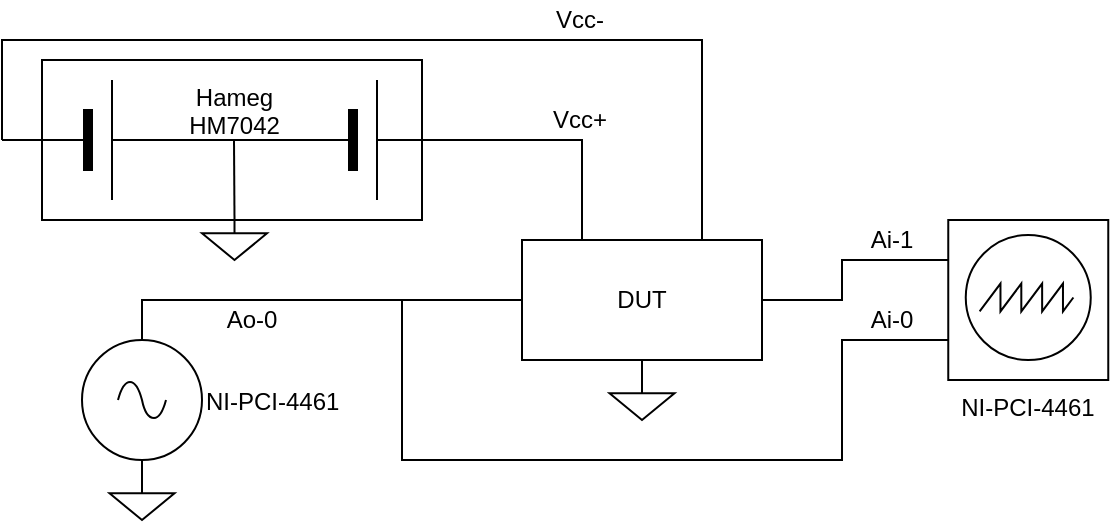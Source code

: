 <mxfile version="24.3.1" type="github">
  <diagram name="Page-1" id="KZieKQOtCeVFzyx--3y6">
    <mxGraphModel dx="665" dy="348" grid="1" gridSize="10" guides="1" tooltips="1" connect="1" arrows="1" fold="1" page="1" pageScale="1" pageWidth="827" pageHeight="1169" math="0" shadow="0">
      <root>
        <mxCell id="0" />
        <mxCell id="1" parent="0" />
        <mxCell id="Rg8gDlRszaAYyDRAn9SX-2" value="NI-PCI-4461" style="pointerEvents=1;verticalLabelPosition=middle;shadow=0;dashed=0;align=left;verticalAlign=middle;shape=mxgraph.electrical.signal_sources.source;aspect=fixed;points=[[0.5,0,0],[1,0.5,0],[0.5,1,0],[0,0.5,0]];elSignalType=ac;labelPosition=right;" vertex="1" parent="1">
          <mxGeometry x="180" y="300" width="60" height="60" as="geometry" />
        </mxCell>
        <mxCell id="Rg8gDlRszaAYyDRAn9SX-5" value="" style="pointerEvents=1;verticalLabelPosition=bottom;shadow=0;dashed=0;align=center;verticalAlign=top;shape=mxgraph.electrical.signal_sources.signal_ground;" vertex="1" parent="1">
          <mxGeometry x="193.75" y="370" width="32.5" height="20" as="geometry" />
        </mxCell>
        <mxCell id="Rg8gDlRszaAYyDRAn9SX-8" value="DUT" style="rounded=0;whiteSpace=wrap;" vertex="1" parent="1">
          <mxGeometry x="400" y="250" width="120" height="60" as="geometry" />
        </mxCell>
        <mxCell id="Rg8gDlRszaAYyDRAn9SX-9" value="" style="endArrow=none;rounded=0;exitX=0.5;exitY=0;exitDx=0;exitDy=0;exitPerimeter=0;entryX=0.5;entryY=1;entryDx=0;entryDy=0;entryPerimeter=0;" edge="1" parent="1" source="Rg8gDlRszaAYyDRAn9SX-5" target="Rg8gDlRszaAYyDRAn9SX-2">
          <mxGeometry width="50" height="50" relative="1" as="geometry">
            <mxPoint x="370" y="420" as="sourcePoint" />
            <mxPoint x="420" y="370" as="targetPoint" />
          </mxGeometry>
        </mxCell>
        <mxCell id="Rg8gDlRszaAYyDRAn9SX-15" value="" style="pointerEvents=1;verticalLabelPosition=bottom;shadow=0;dashed=0;align=center;verticalAlign=top;shape=mxgraph.electrical.signal_sources.signal_ground;" vertex="1" parent="1">
          <mxGeometry x="443.75" y="320" width="32.5" height="20" as="geometry" />
        </mxCell>
        <mxCell id="Rg8gDlRszaAYyDRAn9SX-18" value="" style="endArrow=none;rounded=0;exitX=0.5;exitY=0;exitDx=0;exitDy=0;exitPerimeter=0;entryX=0.5;entryY=1;entryDx=0;entryDy=0;" edge="1" parent="1" source="Rg8gDlRszaAYyDRAn9SX-15" target="Rg8gDlRszaAYyDRAn9SX-8">
          <mxGeometry width="50" height="50" relative="1" as="geometry">
            <mxPoint x="560" y="400" as="sourcePoint" />
            <mxPoint x="610" y="350" as="targetPoint" />
          </mxGeometry>
        </mxCell>
        <mxCell id="Rg8gDlRszaAYyDRAn9SX-19" value="" style="endArrow=none;rounded=0;exitX=0.5;exitY=0;exitDx=0;exitDy=0;exitPerimeter=0;entryX=0;entryY=0.5;entryDx=0;entryDy=0;" edge="1" parent="1" source="Rg8gDlRszaAYyDRAn9SX-2" target="Rg8gDlRszaAYyDRAn9SX-8">
          <mxGeometry width="50" height="50" relative="1" as="geometry">
            <mxPoint x="630" y="400" as="sourcePoint" />
            <mxPoint x="680" y="350" as="targetPoint" />
            <Array as="points">
              <mxPoint x="210" y="280" />
            </Array>
          </mxGeometry>
        </mxCell>
        <mxCell id="Rg8gDlRszaAYyDRAn9SX-25" value="" style="verticalLabelPosition=middle;shadow=0;dashed=0;align=left;fillColor=strokeColor;verticalAlign=middle;strokeWidth=1;shape=mxgraph.electrical.miscellaneous.monocell_battery;rotation=0;labelPosition=right;textDirection=ltr;" vertex="1" parent="1">
          <mxGeometry x="272.5" y="170" width="100" height="60" as="geometry" />
        </mxCell>
        <mxCell id="Rg8gDlRszaAYyDRAn9SX-28" value="Hameg&#xa;HM7042" style="text;align=center;verticalAlign=middle;rounded=0;" vertex="1" parent="1">
          <mxGeometry x="226.25" y="170" width="60" height="30" as="geometry" />
        </mxCell>
        <mxCell id="Rg8gDlRszaAYyDRAn9SX-29" value="" style="verticalLabelPosition=middle;shadow=0;dashed=0;align=left;fillColor=strokeColor;verticalAlign=middle;strokeWidth=1;shape=mxgraph.electrical.miscellaneous.monocell_battery;rotation=0;labelPosition=right;textDirection=ltr;" vertex="1" parent="1">
          <mxGeometry x="140" y="170" width="100" height="60" as="geometry" />
        </mxCell>
        <mxCell id="Rg8gDlRszaAYyDRAn9SX-30" value="" style="endArrow=none;html=1;rounded=0;entryX=0;entryY=0.5;entryDx=0;entryDy=0;entryPerimeter=0;exitX=1;exitY=0.5;exitDx=0;exitDy=0;exitPerimeter=0;" edge="1" parent="1" source="Rg8gDlRszaAYyDRAn9SX-29" target="Rg8gDlRszaAYyDRAn9SX-25">
          <mxGeometry width="50" height="50" relative="1" as="geometry">
            <mxPoint x="210" y="260" as="sourcePoint" />
            <mxPoint x="260" y="210" as="targetPoint" />
          </mxGeometry>
        </mxCell>
        <mxCell id="Rg8gDlRszaAYyDRAn9SX-31" value="" style="pointerEvents=1;verticalLabelPosition=bottom;shadow=0;dashed=0;align=center;verticalAlign=top;shape=mxgraph.electrical.signal_sources.signal_ground;" vertex="1" parent="1">
          <mxGeometry x="240" y="240" width="32.5" height="20" as="geometry" />
        </mxCell>
        <mxCell id="Rg8gDlRszaAYyDRAn9SX-34" value="" style="endArrow=none;html=1;rounded=0;entryX=0.5;entryY=0;entryDx=0;entryDy=0;entryPerimeter=0;" edge="1" parent="1" target="Rg8gDlRszaAYyDRAn9SX-31">
          <mxGeometry width="50" height="50" relative="1" as="geometry">
            <mxPoint x="256" y="200" as="sourcePoint" />
            <mxPoint x="320" y="220" as="targetPoint" />
          </mxGeometry>
        </mxCell>
        <mxCell id="Rg8gDlRszaAYyDRAn9SX-36" value="" style="endArrow=none;html=1;rounded=0;exitX=1;exitY=0.5;exitDx=0;exitDy=0;exitPerimeter=0;entryX=0.25;entryY=0;entryDx=0;entryDy=0;" edge="1" parent="1" source="Rg8gDlRszaAYyDRAn9SX-25" target="Rg8gDlRszaAYyDRAn9SX-8">
          <mxGeometry width="50" height="50" relative="1" as="geometry">
            <mxPoint x="270" y="280" as="sourcePoint" />
            <mxPoint x="500" y="200" as="targetPoint" />
            <Array as="points">
              <mxPoint x="430" y="200" />
            </Array>
          </mxGeometry>
        </mxCell>
        <mxCell id="Rg8gDlRszaAYyDRAn9SX-37" value="" style="endArrow=none;html=1;rounded=0;entryX=0;entryY=0.5;entryDx=0;entryDy=0;entryPerimeter=0;exitX=0.75;exitY=0;exitDx=0;exitDy=0;" edge="1" parent="1" source="Rg8gDlRszaAYyDRAn9SX-8" target="Rg8gDlRszaAYyDRAn9SX-29">
          <mxGeometry width="50" height="50" relative="1" as="geometry">
            <mxPoint x="270" y="280" as="sourcePoint" />
            <mxPoint x="320" y="230" as="targetPoint" />
            <Array as="points">
              <mxPoint x="490" y="150" />
              <mxPoint x="140" y="150" />
            </Array>
          </mxGeometry>
        </mxCell>
        <mxCell id="Rg8gDlRszaAYyDRAn9SX-38" value="Vcc+" style="text;html=1;align=center;verticalAlign=middle;whiteSpace=wrap;rounded=0;" vertex="1" parent="1">
          <mxGeometry x="413.75" y="180" width="30" height="20" as="geometry" />
        </mxCell>
        <mxCell id="Rg8gDlRszaAYyDRAn9SX-39" value="Vcc-" style="text;html=1;align=center;verticalAlign=middle;whiteSpace=wrap;rounded=0;" vertex="1" parent="1">
          <mxGeometry x="414" y="130" width="30" height="20" as="geometry" />
        </mxCell>
        <mxCell id="Rg8gDlRszaAYyDRAn9SX-40" value="" style="perimeter=ellipsePerimeter;verticalLabelPosition=bottom;shadow=0;dashed=0;align=center;html=1;verticalAlign=top;shape=mxgraph.electrical.instruments.oscilloscope;" vertex="1" parent="1">
          <mxGeometry x="620" y="247.5" width="66.25" height="62.5" as="geometry" />
        </mxCell>
        <mxCell id="Rg8gDlRszaAYyDRAn9SX-41" value="" style="endArrow=none;html=1;rounded=0;entryX=0;entryY=0.25;entryDx=0;entryDy=0;exitX=1;exitY=0.5;exitDx=0;exitDy=0;" edge="1" parent="1" source="Rg8gDlRszaAYyDRAn9SX-8" target="Rg8gDlRszaAYyDRAn9SX-43">
          <mxGeometry width="50" height="50" relative="1" as="geometry">
            <mxPoint x="560" y="330" as="sourcePoint" />
            <mxPoint x="590" y="270" as="targetPoint" />
            <Array as="points">
              <mxPoint x="560" y="280" />
              <mxPoint x="560" y="260" />
            </Array>
          </mxGeometry>
        </mxCell>
        <mxCell id="Rg8gDlRszaAYyDRAn9SX-42" value="" style="rounded=0;fontColor=none;noLabel=1;fillColor=none;" vertex="1" parent="1">
          <mxGeometry x="160" y="160" width="190" height="80" as="geometry" />
        </mxCell>
        <mxCell id="Rg8gDlRszaAYyDRAn9SX-43" value="&lt;span style=&quot;text-align: left; text-wrap: nowrap;&quot;&gt;NI-PCI-4461&lt;/span&gt;" style="rounded=0;whiteSpace=wrap;html=1;fillColor=none;labelPosition=center;verticalLabelPosition=bottom;align=center;verticalAlign=top;" vertex="1" parent="1">
          <mxGeometry x="613.13" y="240" width="80" height="80" as="geometry" />
        </mxCell>
        <mxCell id="Rg8gDlRszaAYyDRAn9SX-44" value="" style="endArrow=none;html=1;rounded=0;exitX=0;exitY=0.75;exitDx=0;exitDy=0;" edge="1" parent="1" source="Rg8gDlRszaAYyDRAn9SX-43">
          <mxGeometry width="50" height="50" relative="1" as="geometry">
            <mxPoint x="570" y="300" as="sourcePoint" />
            <mxPoint x="340" y="280" as="targetPoint" />
            <Array as="points">
              <mxPoint x="560" y="300" />
              <mxPoint x="560" y="360" />
              <mxPoint x="340" y="360" />
            </Array>
          </mxGeometry>
        </mxCell>
        <mxCell id="Rg8gDlRszaAYyDRAn9SX-45" value="Ao-0" style="text;html=1;align=center;verticalAlign=middle;whiteSpace=wrap;rounded=0;" vertex="1" parent="1">
          <mxGeometry x="250" y="280" width="30" height="20" as="geometry" />
        </mxCell>
        <mxCell id="Rg8gDlRszaAYyDRAn9SX-46" value="Ai-1" style="text;html=1;align=center;verticalAlign=middle;whiteSpace=wrap;rounded=0;" vertex="1" parent="1">
          <mxGeometry x="570" y="240" width="30" height="20" as="geometry" />
        </mxCell>
        <mxCell id="Rg8gDlRszaAYyDRAn9SX-47" value="Ai-0" style="text;html=1;align=center;verticalAlign=middle;whiteSpace=wrap;rounded=0;" vertex="1" parent="1">
          <mxGeometry x="570" y="280" width="30" height="20" as="geometry" />
        </mxCell>
      </root>
    </mxGraphModel>
  </diagram>
</mxfile>
